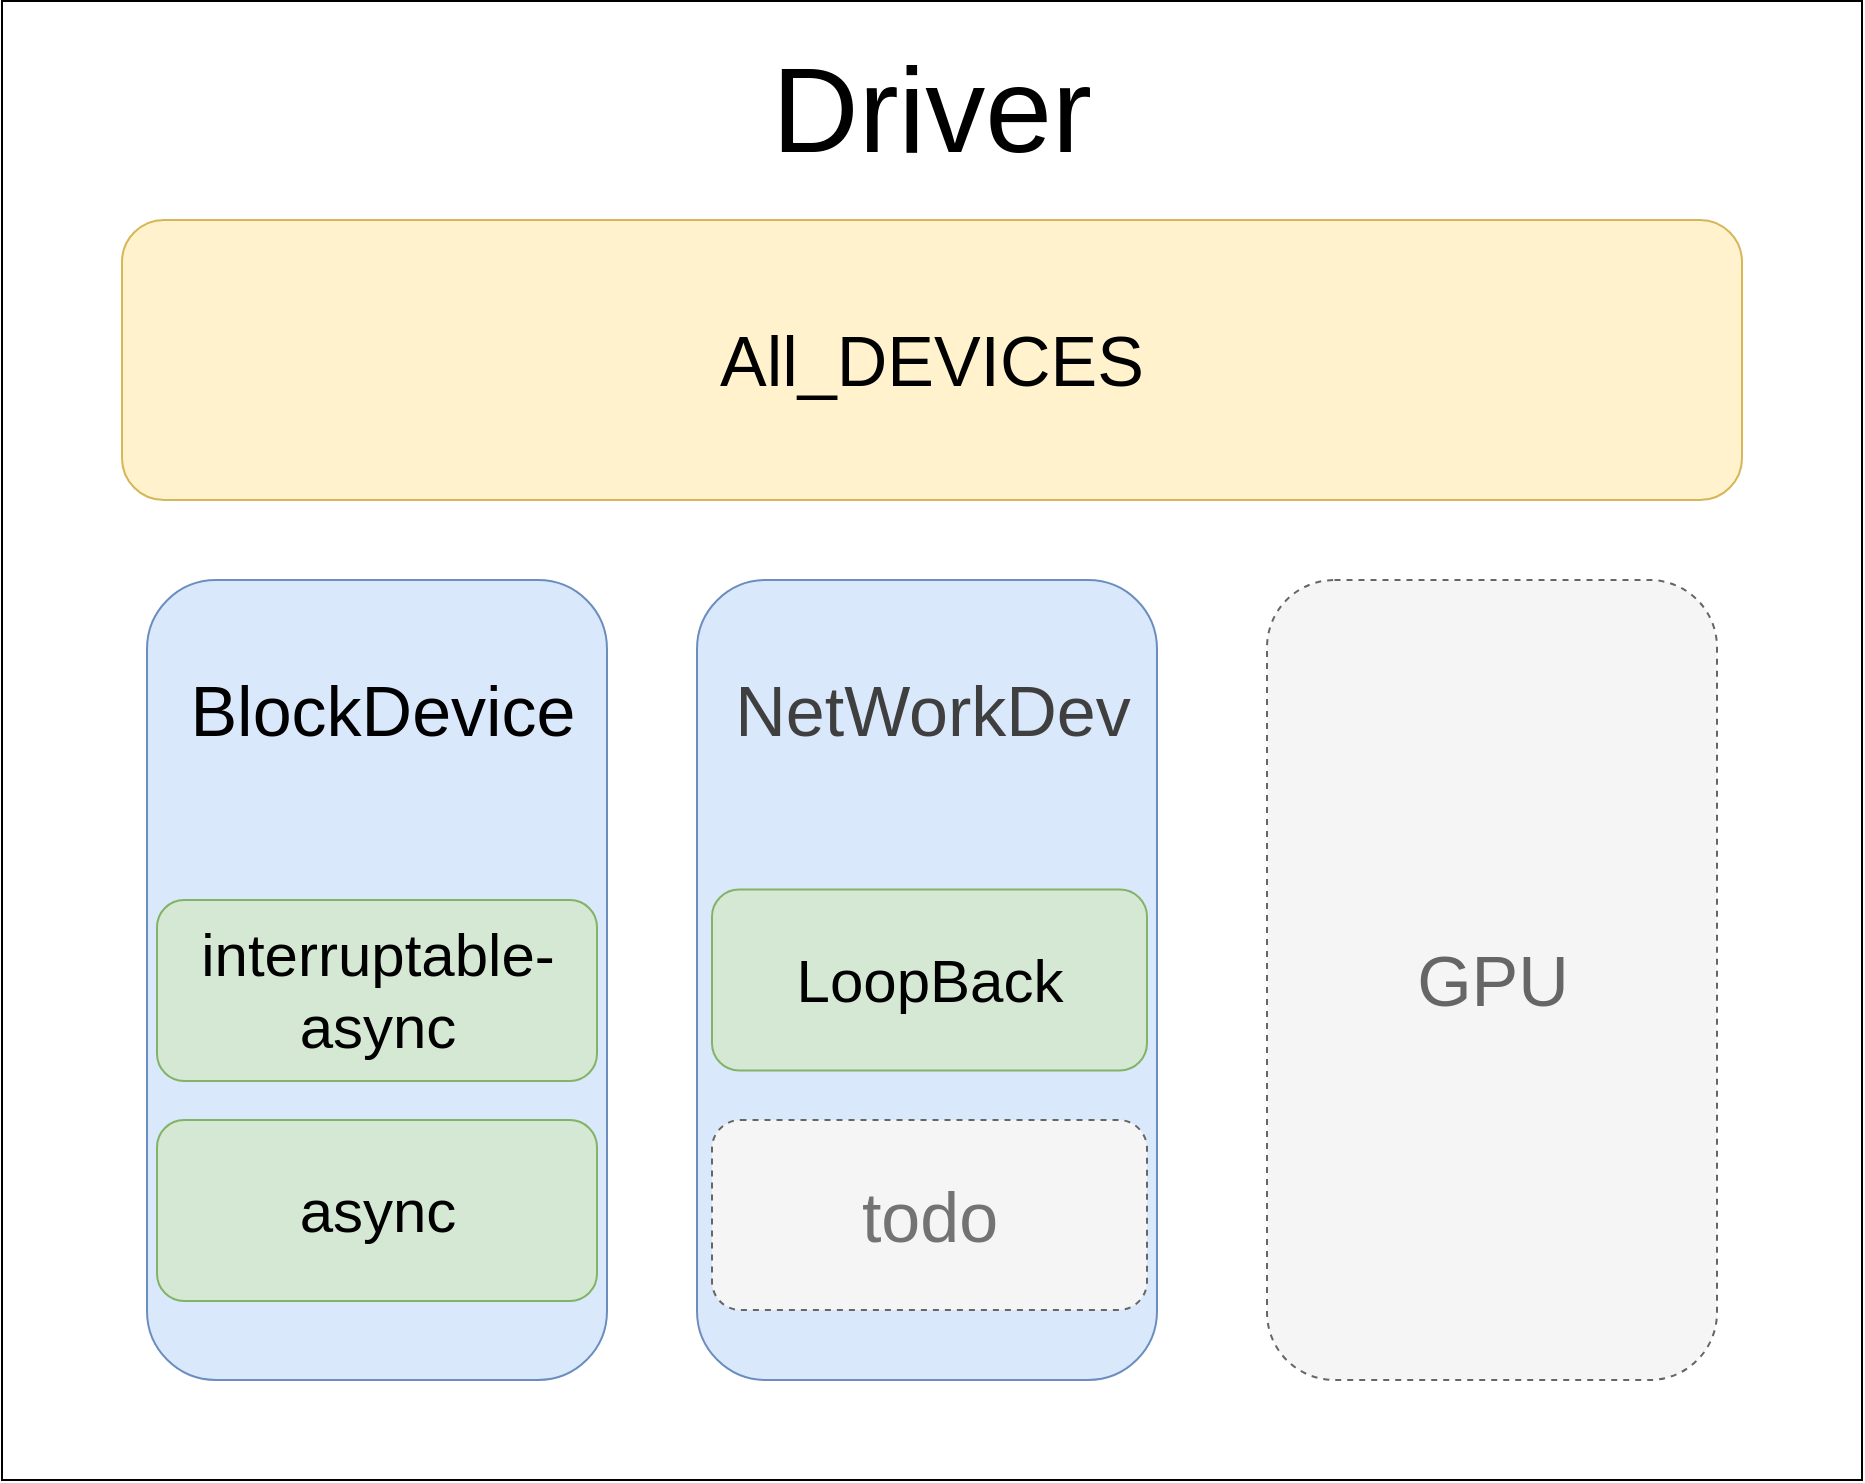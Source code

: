 <mxfile>
    <diagram id="4YW-WgYMlIfWqZwzcJRP" name="第 1 页">
        <mxGraphModel dx="1560" dy="1110" grid="1" gridSize="10" guides="1" tooltips="1" connect="1" arrows="1" fold="1" page="1" pageScale="1" pageWidth="827" pageHeight="1169" math="0" shadow="0">
            <root>
                <mxCell id="0"/>
                <mxCell id="1" parent="0"/>
                <mxCell id="2" value="" style="rounded=0;whiteSpace=wrap;html=1;" vertex="1" parent="1">
                    <mxGeometry x="90" y="60.5" width="930" height="739.5" as="geometry"/>
                </mxCell>
                <mxCell id="22" value="&lt;font style=&quot;font-size: 60px;&quot;&gt;Driver&lt;/font&gt;" style="text;html=1;align=center;verticalAlign=middle;whiteSpace=wrap;rounded=0;" vertex="1" parent="1">
                    <mxGeometry x="490" y="100" width="130" height="30" as="geometry"/>
                </mxCell>
                <mxCell id="26" value="&lt;font style=&quot;font-size: 35px;&quot;&gt;All_DEVICES&lt;/font&gt;" style="rounded=1;whiteSpace=wrap;html=1;fillColor=#fff2cc;strokeColor=#d6b656;" vertex="1" parent="1">
                    <mxGeometry x="150" y="170" width="810" height="140" as="geometry"/>
                </mxCell>
                <mxCell id="25" value="&lt;font style=&quot;color: rgb(102, 102, 102); font-size: 35px;&quot;&gt;GPU&lt;/font&gt;" style="rounded=1;whiteSpace=wrap;html=1;fillColor=#f5f5f5;fontColor=#333333;strokeColor=#666666;dashed=1;" vertex="1" parent="1">
                    <mxGeometry x="722.5" y="350" width="225" height="400" as="geometry"/>
                </mxCell>
                <mxCell id="23" value="" style="rounded=1;whiteSpace=wrap;html=1;fillColor=#dae8fc;strokeColor=#6c8ebf;" vertex="1" parent="1">
                    <mxGeometry x="162.5" y="350" width="230" height="400" as="geometry"/>
                </mxCell>
                <mxCell id="27" value="" style="rounded=1;whiteSpace=wrap;html=1;fillColor=#dae8fc;strokeColor=#6c8ebf;" vertex="1" parent="1">
                    <mxGeometry x="437.5" y="350" width="230" height="400" as="geometry"/>
                </mxCell>
                <mxCell id="31" value="&lt;font style=&quot;font-size: 35px; color: rgb(115, 115, 115);&quot;&gt;todo&lt;/font&gt;" style="rounded=1;whiteSpace=wrap;html=1;fillColor=#f5f5f5;fontColor=#333333;strokeColor=#666666;dashed=1;" vertex="1" parent="1">
                    <mxGeometry x="445" y="620" width="217.5" height="95" as="geometry"/>
                </mxCell>
                <mxCell id="34" value="&lt;font style=&quot;font-size: 30px;&quot;&gt;interruptable-async&lt;/font&gt;" style="rounded=1;whiteSpace=wrap;html=1;fillColor=#d5e8d4;strokeColor=#82b366;" vertex="1" parent="1">
                    <mxGeometry x="167.5" y="510" width="220" height="90.5" as="geometry"/>
                </mxCell>
                <mxCell id="35" value="&lt;font style=&quot;font-size: 30px;&quot;&gt;async&lt;/font&gt;" style="rounded=1;whiteSpace=wrap;html=1;fillColor=#d5e8d4;strokeColor=#82b366;" vertex="1" parent="1">
                    <mxGeometry x="167.5" y="620" width="220" height="90.5" as="geometry"/>
                </mxCell>
                <mxCell id="36" value="&lt;font style=&quot;font-size: 35px;&quot;&gt;BlockDevice&lt;/font&gt;" style="text;html=1;align=center;verticalAlign=middle;whiteSpace=wrap;rounded=0;" vertex="1" parent="1">
                    <mxGeometry x="162.5" y="390" width="235" height="50" as="geometry"/>
                </mxCell>
                <mxCell id="37" value="&lt;span style=&quot;color: rgb(63, 63, 63); font-size: 35px;&quot;&gt;NetWorkDev&lt;/span&gt;" style="text;html=1;align=center;verticalAlign=middle;whiteSpace=wrap;rounded=0;" vertex="1" parent="1">
                    <mxGeometry x="437.5" y="390" width="235" height="50" as="geometry"/>
                </mxCell>
                <mxCell id="39" value="&lt;span style=&quot;font-size: 30px;&quot;&gt;LoopBack&lt;/span&gt;" style="rounded=1;whiteSpace=wrap;html=1;fillColor=#d5e8d4;strokeColor=#82b366;" vertex="1" parent="1">
                    <mxGeometry x="445" y="504.75" width="217.5" height="90.5" as="geometry"/>
                </mxCell>
            </root>
        </mxGraphModel>
    </diagram>
</mxfile>